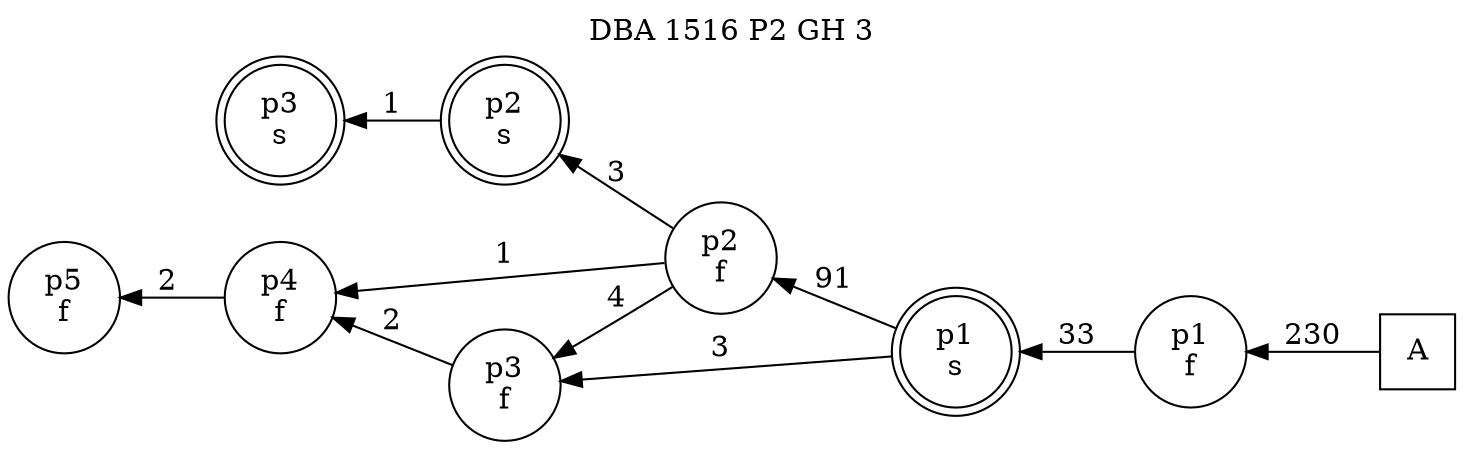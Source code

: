 digraph DBA_1516_P2_GH_3_GOOD {
labelloc="tl"
label= " DBA 1516 P2 GH 3 "
rankdir="RL";
graph [ size=" 10 , 10 !"]

"A" [shape="square" label="A"]
"p1_f" [shape="circle" label="p1
f"]
"p1_s" [shape="doublecircle" label="p1
s"]
"p2_f" [shape="circle" label="p2
f"]
"p3_f" [shape="circle" label="p3
f"]
"p4_f" [shape="circle" label="p4
f"]
"p5_f" [shape="circle" label="p5
f"]
"p2_s" [shape="doublecircle" label="p2
s"]
"p3_s" [shape="doublecircle" label="p3
s"]
"A" -> "p1_f" [ label=230]
"p1_f" -> "p1_s" [ label=33]
"p1_s" -> "p2_f" [ label=91]
"p1_s" -> "p3_f" [ label=3]
"p2_f" -> "p3_f" [ label=4]
"p2_f" -> "p4_f" [ label=1]
"p2_f" -> "p2_s" [ label=3]
"p3_f" -> "p4_f" [ label=2]
"p4_f" -> "p5_f" [ label=2]
"p2_s" -> "p3_s" [ label=1]
}

